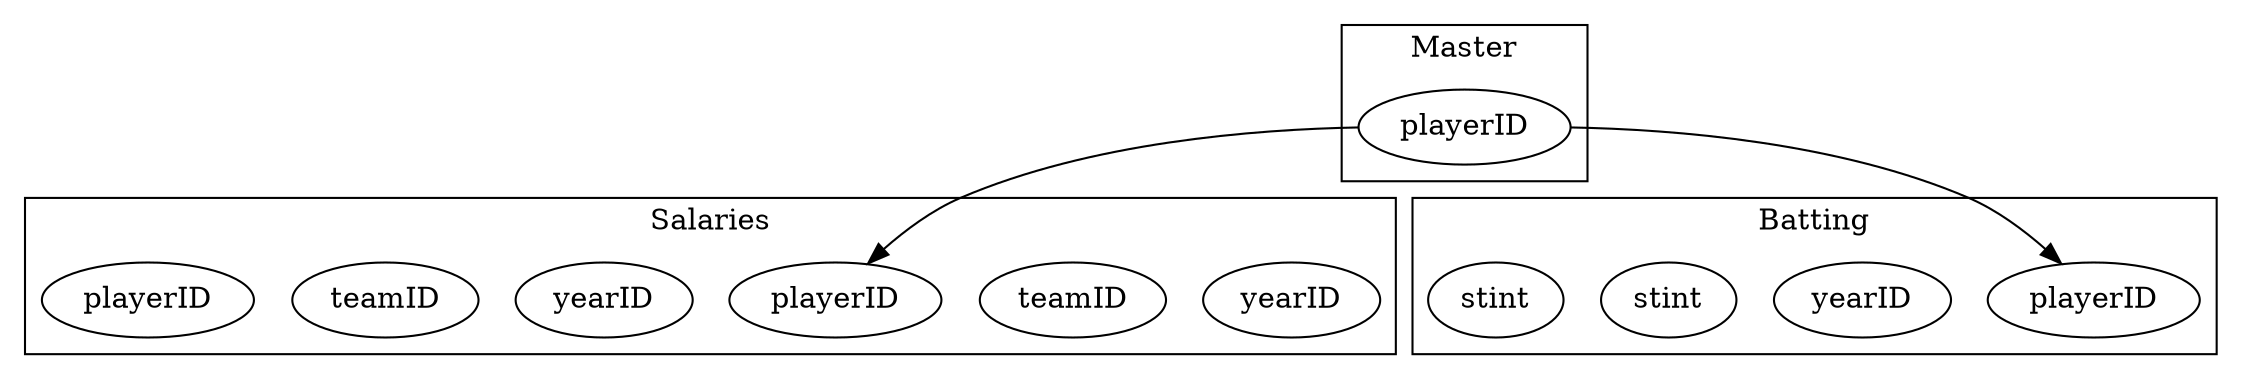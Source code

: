 digraph subgraph_label {
  rankdir = TB
  subgraph cluster0{
    yearID_S[label="yearID"]
    teamID_S[label="teamID"]
    playerID_S[label="playerID"]
    label = "Salaries"
    {rank = same; yearID; teamID; playerID;}
  }
  subgraph cluster1{
    playerID_M[label="playerID"]
    label = "Master"
  }
  subgraph cluster2{
    playerID_B[label="playerID"]
    yearID_B[label="yearID"]
    stint_B[label="stint"]
    label = "Batting"
    {rank = same; yearID; stint; playerID;}
  }
  playerID_M -> playerID_S
  playerID_M -> playerID_B
}
